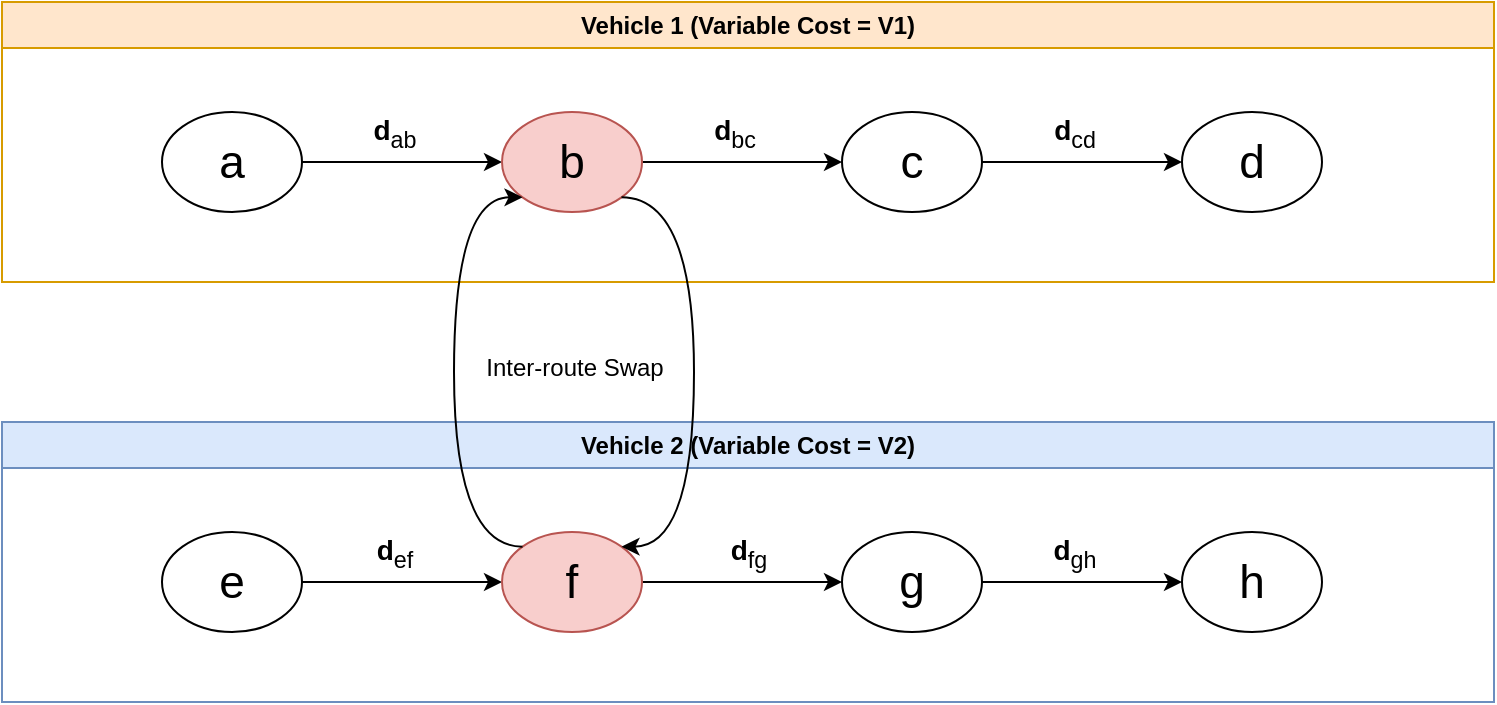 <mxfile version="24.7.8">
  <diagram name="Page-1" id="rqT4AG64DUjkRd72OfxU">
    <mxGraphModel dx="954" dy="601" grid="1" gridSize="10" guides="1" tooltips="1" connect="1" arrows="1" fold="1" page="1" pageScale="1" pageWidth="827" pageHeight="1169" math="0" shadow="0">
      <root>
        <mxCell id="0" />
        <mxCell id="1" parent="0" />
        <mxCell id="UlrRzRW5JXyHbGpXvd5t-1" value="Vehicle 2 (Variable Cost = V2)" style="swimlane;whiteSpace=wrap;html=1;fillColor=#dae8fc;strokeColor=#6c8ebf;" parent="1" vertex="1">
          <mxGeometry x="34" y="350" width="746" height="140" as="geometry" />
        </mxCell>
        <mxCell id="UlrRzRW5JXyHbGpXvd5t-6" style="edgeStyle=orthogonalEdgeStyle;rounded=0;orthogonalLoop=1;jettySize=auto;html=1;exitX=1;exitY=0.5;exitDx=0;exitDy=0;entryX=0;entryY=0.5;entryDx=0;entryDy=0;" parent="UlrRzRW5JXyHbGpXvd5t-1" source="UlrRzRW5JXyHbGpXvd5t-2" target="UlrRzRW5JXyHbGpXvd5t-3" edge="1">
          <mxGeometry relative="1" as="geometry" />
        </mxCell>
        <mxCell id="UlrRzRW5JXyHbGpXvd5t-2" value="&lt;font style=&quot;font-size: 23px;&quot;&gt;e&lt;/font&gt;" style="ellipse;whiteSpace=wrap;html=1;" parent="UlrRzRW5JXyHbGpXvd5t-1" vertex="1">
          <mxGeometry x="80" y="55" width="70" height="50" as="geometry" />
        </mxCell>
        <mxCell id="UlrRzRW5JXyHbGpXvd5t-7" style="edgeStyle=orthogonalEdgeStyle;rounded=0;orthogonalLoop=1;jettySize=auto;html=1;exitX=1;exitY=0.5;exitDx=0;exitDy=0;entryX=0;entryY=0.5;entryDx=0;entryDy=0;" parent="UlrRzRW5JXyHbGpXvd5t-1" source="UlrRzRW5JXyHbGpXvd5t-3" target="UlrRzRW5JXyHbGpXvd5t-4" edge="1">
          <mxGeometry relative="1" as="geometry" />
        </mxCell>
        <mxCell id="UlrRzRW5JXyHbGpXvd5t-3" value="&lt;font style=&quot;font-size: 23px;&quot;&gt;f&lt;/font&gt;" style="ellipse;whiteSpace=wrap;html=1;fontStyle=0;fillColor=#f8cecc;strokeColor=#b85450;" parent="UlrRzRW5JXyHbGpXvd5t-1" vertex="1">
          <mxGeometry x="250" y="55" width="70" height="50" as="geometry" />
        </mxCell>
        <mxCell id="UlrRzRW5JXyHbGpXvd5t-8" style="edgeStyle=orthogonalEdgeStyle;rounded=0;orthogonalLoop=1;jettySize=auto;html=1;exitX=1;exitY=0.5;exitDx=0;exitDy=0;entryX=0;entryY=0.5;entryDx=0;entryDy=0;" parent="UlrRzRW5JXyHbGpXvd5t-1" source="UlrRzRW5JXyHbGpXvd5t-4" target="UlrRzRW5JXyHbGpXvd5t-5" edge="1">
          <mxGeometry relative="1" as="geometry" />
        </mxCell>
        <mxCell id="UlrRzRW5JXyHbGpXvd5t-4" value="&lt;font style=&quot;font-size: 23px;&quot;&gt;g&lt;/font&gt;" style="ellipse;whiteSpace=wrap;html=1;" parent="UlrRzRW5JXyHbGpXvd5t-1" vertex="1">
          <mxGeometry x="420" y="55" width="70" height="50" as="geometry" />
        </mxCell>
        <mxCell id="UlrRzRW5JXyHbGpXvd5t-5" value="&lt;font style=&quot;font-size: 23px;&quot;&gt;h&lt;/font&gt;" style="ellipse;whiteSpace=wrap;html=1;" parent="UlrRzRW5JXyHbGpXvd5t-1" vertex="1">
          <mxGeometry x="590" y="55" width="70" height="50" as="geometry" />
        </mxCell>
        <mxCell id="1tshKbyHCiP8AhBI8JIP-5" value="&lt;font style=&quot;font-size: 14px;&quot;&gt;&lt;b&gt;d&lt;/b&gt;&lt;sub&gt;ef&lt;/sub&gt;&lt;/font&gt;" style="text;html=1;align=center;verticalAlign=middle;resizable=0;points=[];autosize=1;strokeColor=none;fillColor=none;" vertex="1" parent="UlrRzRW5JXyHbGpXvd5t-1">
          <mxGeometry x="176" y="50" width="40" height="30" as="geometry" />
        </mxCell>
        <mxCell id="1tshKbyHCiP8AhBI8JIP-6" value="&lt;font style=&quot;font-size: 14px;&quot;&gt;&lt;b&gt;d&lt;/b&gt;&lt;sub style=&quot;&quot;&gt;fg&lt;/sub&gt;&lt;/font&gt;" style="text;html=1;align=center;verticalAlign=middle;resizable=0;points=[];autosize=1;strokeColor=none;fillColor=none;" vertex="1" parent="UlrRzRW5JXyHbGpXvd5t-1">
          <mxGeometry x="353" y="50" width="40" height="30" as="geometry" />
        </mxCell>
        <mxCell id="1tshKbyHCiP8AhBI8JIP-7" value="&lt;font style=&quot;font-size: 14px;&quot;&gt;&lt;b&gt;d&lt;/b&gt;&lt;span style=&quot;&quot;&gt;&lt;sub style=&quot;&quot;&gt;gh&lt;/sub&gt;&lt;/span&gt;&lt;/font&gt;" style="text;html=1;align=center;verticalAlign=middle;resizable=0;points=[];autosize=1;strokeColor=none;fillColor=none;" vertex="1" parent="UlrRzRW5JXyHbGpXvd5t-1">
          <mxGeometry x="511" y="50" width="50" height="30" as="geometry" />
        </mxCell>
        <mxCell id="UlrRzRW5JXyHbGpXvd5t-9" value="Vehicle 1 (Variable Cost = V1)" style="swimlane;whiteSpace=wrap;html=1;fillColor=#ffe6cc;strokeColor=#d79b00;" parent="1" vertex="1">
          <mxGeometry x="34" y="140" width="746" height="140" as="geometry" />
        </mxCell>
        <mxCell id="UlrRzRW5JXyHbGpXvd5t-10" style="edgeStyle=orthogonalEdgeStyle;rounded=0;orthogonalLoop=1;jettySize=auto;html=1;exitX=1;exitY=0.5;exitDx=0;exitDy=0;entryX=0;entryY=0.5;entryDx=0;entryDy=0;" parent="UlrRzRW5JXyHbGpXvd5t-9" source="UlrRzRW5JXyHbGpXvd5t-11" target="UlrRzRW5JXyHbGpXvd5t-13" edge="1">
          <mxGeometry relative="1" as="geometry" />
        </mxCell>
        <mxCell id="UlrRzRW5JXyHbGpXvd5t-11" value="&lt;font style=&quot;font-size: 23px;&quot;&gt;a&lt;/font&gt;" style="ellipse;whiteSpace=wrap;html=1;" parent="UlrRzRW5JXyHbGpXvd5t-9" vertex="1">
          <mxGeometry x="80" y="55" width="70" height="50" as="geometry" />
        </mxCell>
        <mxCell id="UlrRzRW5JXyHbGpXvd5t-12" style="edgeStyle=orthogonalEdgeStyle;rounded=0;orthogonalLoop=1;jettySize=auto;html=1;exitX=1;exitY=0.5;exitDx=0;exitDy=0;entryX=0;entryY=0.5;entryDx=0;entryDy=0;" parent="UlrRzRW5JXyHbGpXvd5t-9" source="UlrRzRW5JXyHbGpXvd5t-13" target="UlrRzRW5JXyHbGpXvd5t-15" edge="1">
          <mxGeometry relative="1" as="geometry" />
        </mxCell>
        <mxCell id="UlrRzRW5JXyHbGpXvd5t-13" value="&lt;font style=&quot;font-size: 23px;&quot;&gt;b&lt;/font&gt;" style="ellipse;whiteSpace=wrap;html=1;fillColor=#f8cecc;strokeColor=#b85450;" parent="UlrRzRW5JXyHbGpXvd5t-9" vertex="1">
          <mxGeometry x="250" y="55" width="70" height="50" as="geometry" />
        </mxCell>
        <mxCell id="UlrRzRW5JXyHbGpXvd5t-14" style="edgeStyle=orthogonalEdgeStyle;rounded=0;orthogonalLoop=1;jettySize=auto;html=1;exitX=1;exitY=0.5;exitDx=0;exitDy=0;entryX=0;entryY=0.5;entryDx=0;entryDy=0;" parent="UlrRzRW5JXyHbGpXvd5t-9" source="UlrRzRW5JXyHbGpXvd5t-15" target="UlrRzRW5JXyHbGpXvd5t-16" edge="1">
          <mxGeometry relative="1" as="geometry" />
        </mxCell>
        <mxCell id="UlrRzRW5JXyHbGpXvd5t-15" value="&lt;font style=&quot;font-size: 23px;&quot;&gt;c&lt;/font&gt;" style="ellipse;whiteSpace=wrap;html=1;" parent="UlrRzRW5JXyHbGpXvd5t-9" vertex="1">
          <mxGeometry x="420" y="55" width="70" height="50" as="geometry" />
        </mxCell>
        <mxCell id="UlrRzRW5JXyHbGpXvd5t-16" value="&lt;font style=&quot;font-size: 23px;&quot;&gt;d&lt;/font&gt;" style="ellipse;whiteSpace=wrap;html=1;" parent="UlrRzRW5JXyHbGpXvd5t-9" vertex="1">
          <mxGeometry x="590" y="55" width="70" height="50" as="geometry" />
        </mxCell>
        <mxCell id="1tshKbyHCiP8AhBI8JIP-2" value="&lt;font style=&quot;font-size: 14px;&quot;&gt;&lt;b&gt;d&lt;/b&gt;&lt;sub style=&quot;&quot;&gt;bc&lt;/sub&gt;&lt;/font&gt;" style="text;html=1;align=center;verticalAlign=middle;resizable=0;points=[];autosize=1;strokeColor=none;fillColor=none;" vertex="1" parent="UlrRzRW5JXyHbGpXvd5t-9">
          <mxGeometry x="346" y="50" width="40" height="30" as="geometry" />
        </mxCell>
        <mxCell id="1tshKbyHCiP8AhBI8JIP-4" value="&lt;font style=&quot;font-size: 14px;&quot;&gt;&lt;b&gt;d&lt;/b&gt;&lt;sub style=&quot;&quot;&gt;cd&lt;/sub&gt;&lt;/font&gt;" style="text;html=1;align=center;verticalAlign=middle;resizable=0;points=[];autosize=1;strokeColor=none;fillColor=none;" vertex="1" parent="UlrRzRW5JXyHbGpXvd5t-9">
          <mxGeometry x="516" y="50" width="40" height="30" as="geometry" />
        </mxCell>
        <mxCell id="1tshKbyHCiP8AhBI8JIP-1" value="&lt;font style=&quot;font-size: 14px;&quot;&gt;&lt;b&gt;d&lt;/b&gt;&lt;sub&gt;ab&lt;/sub&gt;&lt;/font&gt;" style="text;html=1;align=center;verticalAlign=middle;resizable=0;points=[];autosize=1;strokeColor=none;fillColor=none;fontFamily=Helvetica;fontSize=12;fontColor=default;" vertex="1" parent="UlrRzRW5JXyHbGpXvd5t-9">
          <mxGeometry x="171" y="50" width="50" height="30" as="geometry" />
        </mxCell>
        <mxCell id="UlrRzRW5JXyHbGpXvd5t-17" style="edgeStyle=orthogonalEdgeStyle;rounded=0;orthogonalLoop=1;jettySize=auto;html=1;exitX=0;exitY=0;exitDx=0;exitDy=0;entryX=0;entryY=1;entryDx=0;entryDy=0;curved=1;" parent="1" source="UlrRzRW5JXyHbGpXvd5t-3" target="UlrRzRW5JXyHbGpXvd5t-13" edge="1">
          <mxGeometry relative="1" as="geometry">
            <Array as="points">
              <mxPoint x="260" y="412" />
              <mxPoint x="260" y="238" />
            </Array>
          </mxGeometry>
        </mxCell>
        <mxCell id="UlrRzRW5JXyHbGpXvd5t-18" style="edgeStyle=orthogonalEdgeStyle;rounded=0;orthogonalLoop=1;jettySize=auto;html=1;exitX=1;exitY=1;exitDx=0;exitDy=0;entryX=1;entryY=0;entryDx=0;entryDy=0;curved=1;" parent="1" source="UlrRzRW5JXyHbGpXvd5t-13" target="UlrRzRW5JXyHbGpXvd5t-3" edge="1">
          <mxGeometry relative="1" as="geometry">
            <Array as="points">
              <mxPoint x="380" y="238" />
              <mxPoint x="380" y="412" />
            </Array>
          </mxGeometry>
        </mxCell>
        <mxCell id="UlrRzRW5JXyHbGpXvd5t-19" value="Inter-route Swap" style="text;html=1;align=center;verticalAlign=middle;resizable=0;points=[];autosize=1;strokeColor=none;fillColor=none;" parent="1" vertex="1">
          <mxGeometry x="265" y="308" width="110" height="30" as="geometry" />
        </mxCell>
      </root>
    </mxGraphModel>
  </diagram>
</mxfile>
